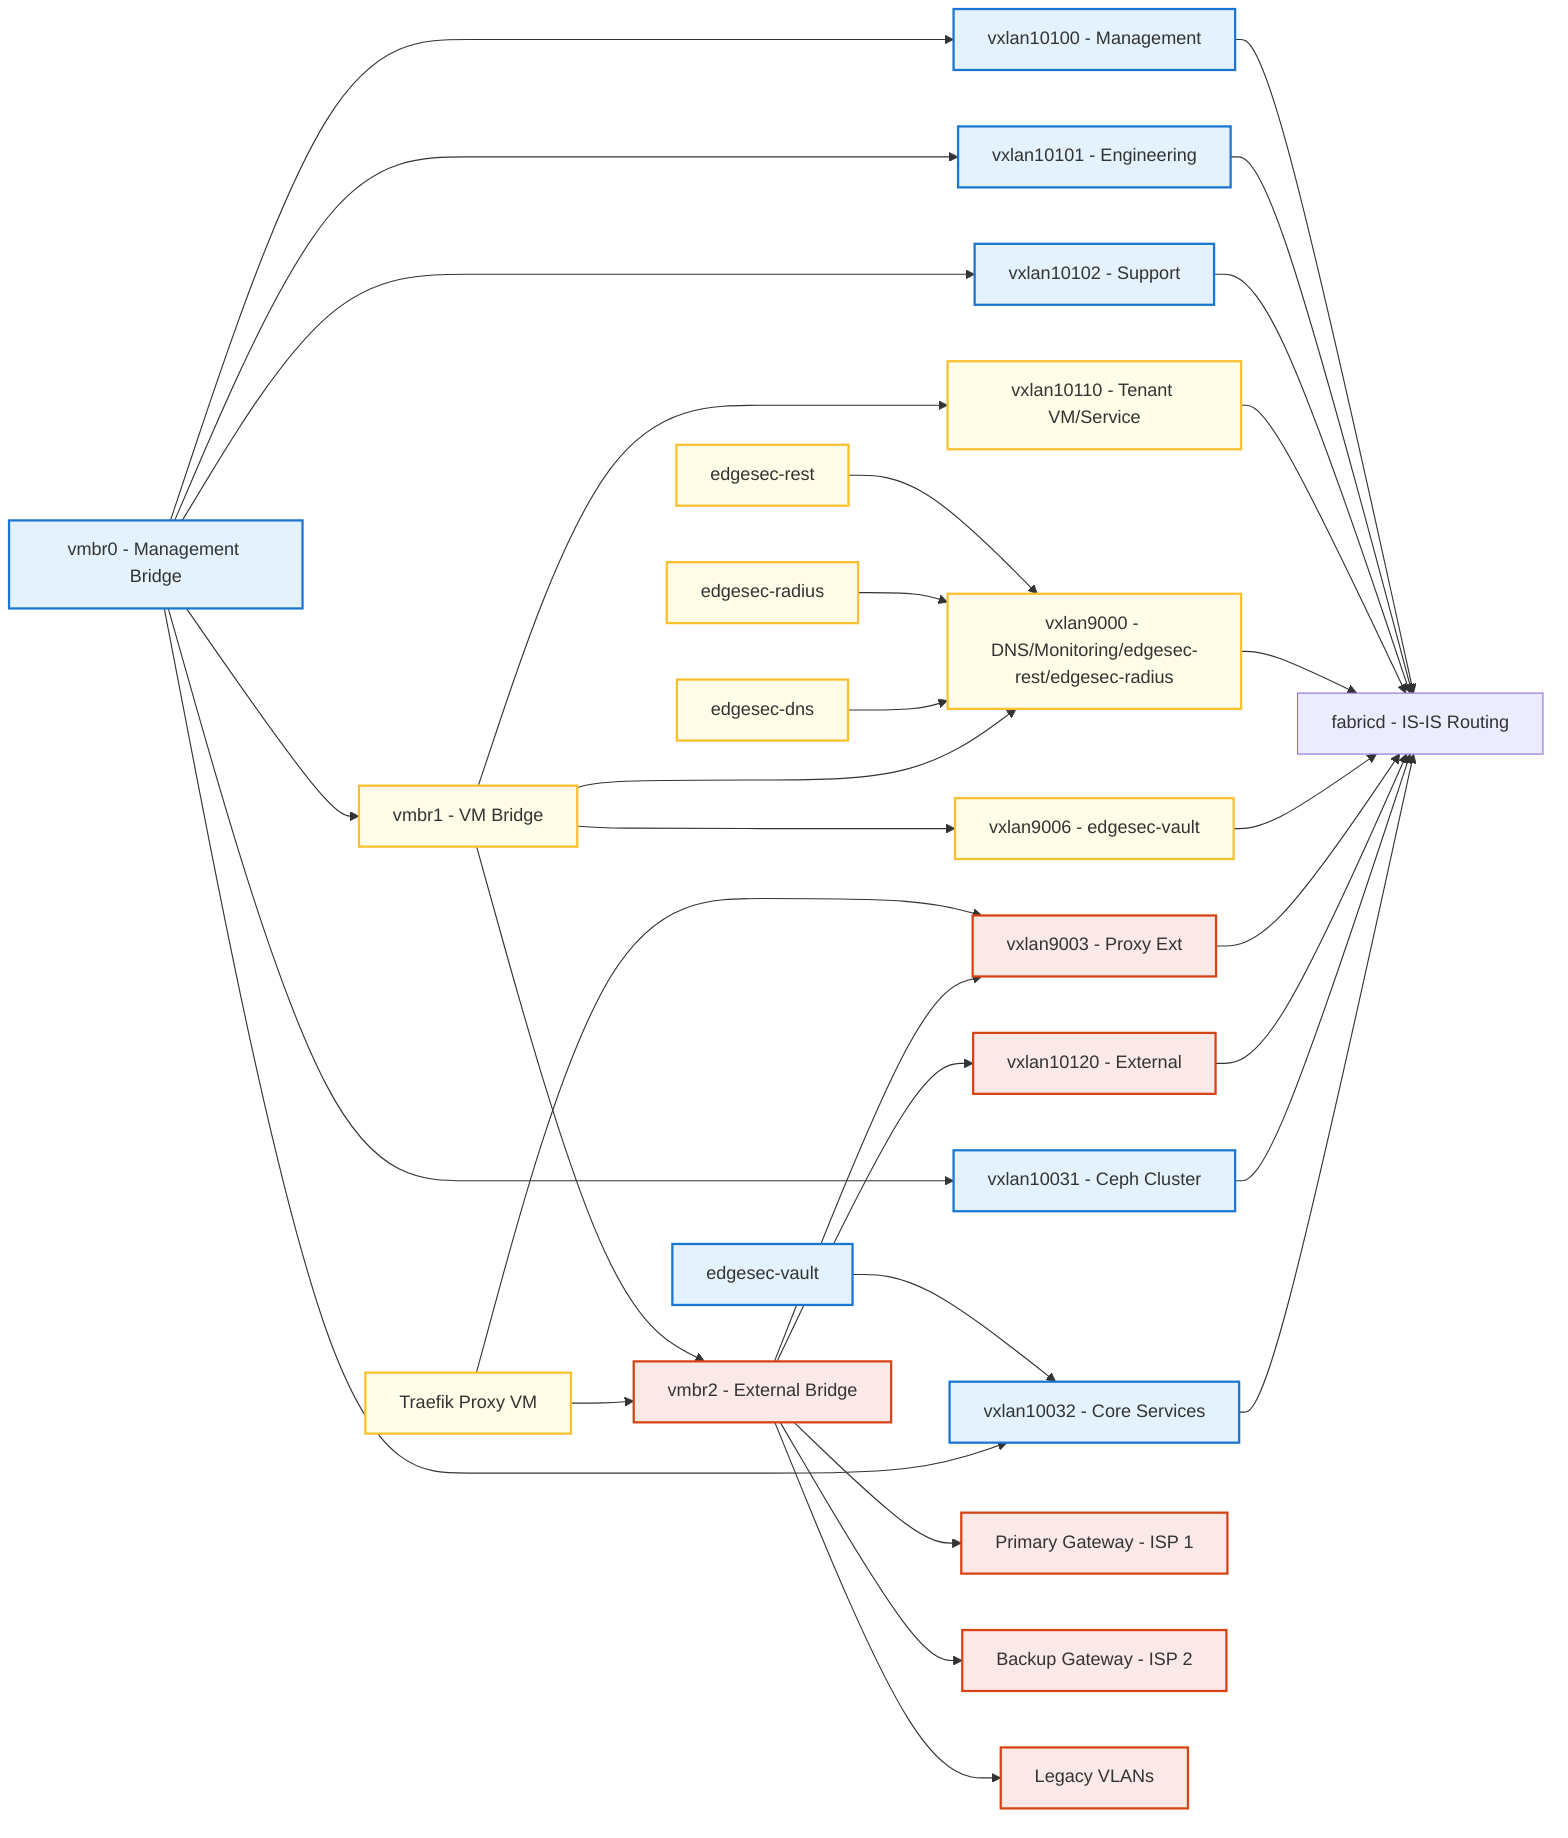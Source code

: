 %% Proxmox Node - Edgesec Layout (Single Tenant, Color-Coded by Bridge)

graph LR

  %% Bridges (ordered left to right)
  MgmtBridge[vmbr0 - Management Bridge]
  VMBridge[vmbr1 - VM Bridge]
  ExtBridge[vmbr2 - External Bridge]


  %% Services
  VaultVM[edgesec-vault]
  RestVM[edgesec-rest]
  RadiusVM[edgesec-radius]
  DNSVM[edgesec-dns]
  ProxyVM[Traefik Proxy VM]


  %% Overlays
  VX10100[vxlan10100 - Management]
  VX10101[vxlan10101 - Engineering]
  VX10102[vxlan10102 - Support]
  VX10110[vxlan10110 - Tenant VM/Service]
  VX9000[vxlan9000 - DNS/Monitoring/edgesec-rest/edgesec-radius]
  VX9006[vxlan9006 - edgesec-vault]
  VX9003[vxlan9003 - Proxy Ext]
  VX10120[vxlan10120 - External]
  VXCEPH2[vxlan10031 - Ceph Cluster]
  VX10032[vxlan10032 - Core Services]

  Gateway1[Primary Gateway - ISP 1]
  Gateway2[Backup Gateway - ISP 2]
  LegacyVLAN[Legacy VLANs]

  Fabricd[fabricd - IS-IS Routing]

  %% Explicit bridge ordering
  MgmtBridge --> VMBridge --> ExtBridge

  %% Service VMs to overlays (all on vmbr1 except vault)
  VaultVM --> VX10032
  RestVM --> VX9000
  RadiusVM --> VX9000
  DNSVM --> VX9000
  ProxyVM --> VX9003
  ProxyVM --> ExtBridge
  %% Core Services VXLAN (new)
  MgmtBridge --> VX10032

  %% VM Bridge overlays (tenant/service and core services)
  VMBridge --> VX10110
  VMBridge --> VX9000
  VMBridge --> VX9006

  %% Management Bridge overlays (management, engineering, support, storage)
  MgmtBridge --> VX10100
  MgmtBridge --> VX10101
  MgmtBridge --> VX10102
  MgmtBridge --> VXCEPH2

  %% VXLANs to fabricd
  VX10100 --> Fabricd
  VX10101 --> Fabricd
  VX10102 --> Fabricd
  VX10110 --> Fabricd
  VX9000 --> Fabricd
  VX9006 --> Fabricd
  VX9003 --> Fabricd
  VX10120 --> Fabricd
  VXCEPH2 --> Fabricd
  VX10032 --> Fabricd

  %% External Bridge overlays (external, proxy_ext)
  ExtBridge --> VX9003
  ExtBridge --> VX10120

  %% External Bridge to Gateways
  ExtBridge --> Gateway1
  ExtBridge --> Gateway2

  %% External Bridge to Legacy VLANs
  ExtBridge --> LegacyVLAN

  %% Custom bridge colors
  classDef mgmt fill:#e3f2fd,stroke:#1976d2,stroke-width:2px;
  classDef vm fill:#fffde7,stroke:#fbc02d,stroke-width:2px;
  classDef ext fill:#fbe9e7,stroke:#d84315,stroke-width:2px;
  classDef proxy fill:#e8f5e9,stroke:#388e3c,stroke-width:2px;

  class MgmtBridge,VaultVM,VX10100,VX10101,VX10102,VXCEPH2,VX10032 mgmt;
  class VMBridge,RestVM,RadiusVM,DNSVM,ProxyVM,VX10110,VX9000,VX9006 vm;
  class ExtBridge,Gateway1,Gateway2,LegacyVLAN,VX9003,VX10120 ext;